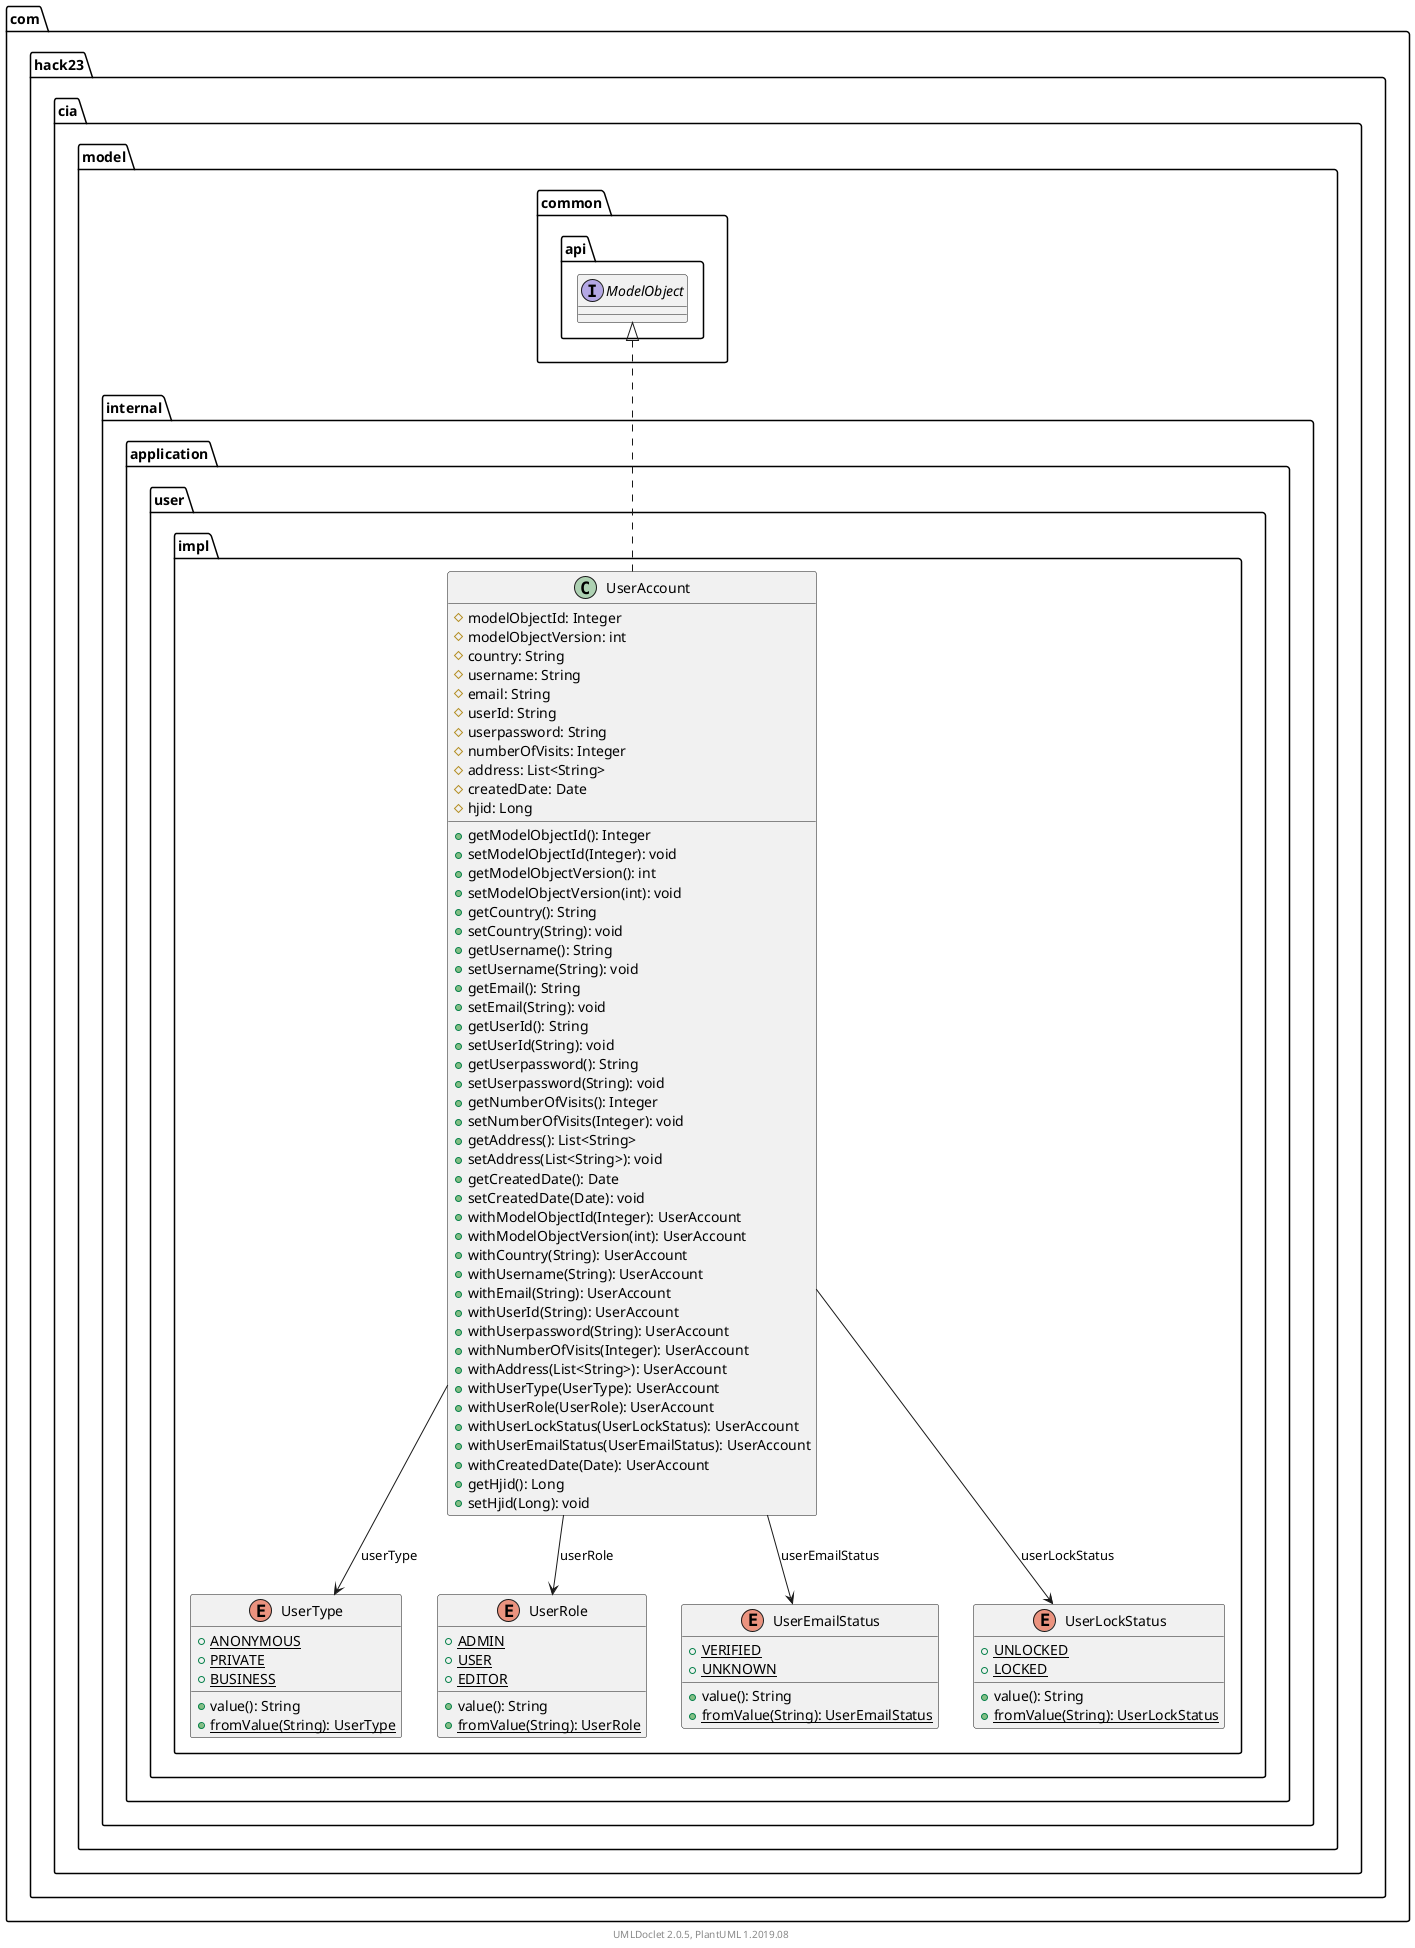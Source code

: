 @startuml
    namespace com.hack23.cia.model.internal.application.user.impl {

        class UserAccount [[UserAccount.html]] {
            #modelObjectId: Integer
            #modelObjectVersion: int
            #country: String
            #username: String
            #email: String
            #userId: String
            #userpassword: String
            #numberOfVisits: Integer
            #address: List<String>
            #createdDate: Date
            #hjid: Long
            +getModelObjectId(): Integer
            +setModelObjectId(Integer): void
            +getModelObjectVersion(): int
            +setModelObjectVersion(int): void
            +getCountry(): String
            +setCountry(String): void
            +getUsername(): String
            +setUsername(String): void
            +getEmail(): String
            +setEmail(String): void
            +getUserId(): String
            +setUserId(String): void
            +getUserpassword(): String
            +setUserpassword(String): void
            +getNumberOfVisits(): Integer
            +setNumberOfVisits(Integer): void
            +getAddress(): List<String>
            +setAddress(List<String>): void
            +getCreatedDate(): Date
            +setCreatedDate(Date): void
            +withModelObjectId(Integer): UserAccount
            +withModelObjectVersion(int): UserAccount
            +withCountry(String): UserAccount
            +withUsername(String): UserAccount
            +withEmail(String): UserAccount
            +withUserId(String): UserAccount
            +withUserpassword(String): UserAccount
            +withNumberOfVisits(Integer): UserAccount
            +withAddress(List<String>): UserAccount
            +withUserType(UserType): UserAccount
            +withUserRole(UserRole): UserAccount
            +withUserLockStatus(UserLockStatus): UserAccount
            +withUserEmailStatus(UserEmailStatus): UserAccount
            +withCreatedDate(Date): UserAccount
            +getHjid(): Long
            +setHjid(Long): void
        }

        enum UserType [[UserType.html]] {
            {static} +ANONYMOUS
            {static} +PRIVATE
            {static} +BUSINESS
            +value(): String
            {static} +fromValue(String): UserType
        }

        enum UserRole [[UserRole.html]] {
            {static} +ADMIN
            {static} +USER
            {static} +EDITOR
            +value(): String
            {static} +fromValue(String): UserRole
        }

        enum UserEmailStatus [[UserEmailStatus.html]] {
            {static} +VERIFIED
            {static} +UNKNOWN
            +value(): String
            {static} +fromValue(String): UserEmailStatus
        }

        enum UserLockStatus [[UserLockStatus.html]] {
            {static} +UNLOCKED
            {static} +LOCKED
            +value(): String
            {static} +fromValue(String): UserLockStatus
        }

        com.hack23.cia.model.common.api.ModelObject <|.. UserAccount
        UserAccount --> UserType: userType
        UserAccount --> UserRole: userRole
        UserAccount --> UserLockStatus: userLockStatus
        UserAccount --> UserEmailStatus: userEmailStatus
    }

    namespace com.hack23.cia.model.common.api {
        interface ModelObject
    }

    center footer UMLDoclet 2.0.5, PlantUML 1.2019.08
@enduml
